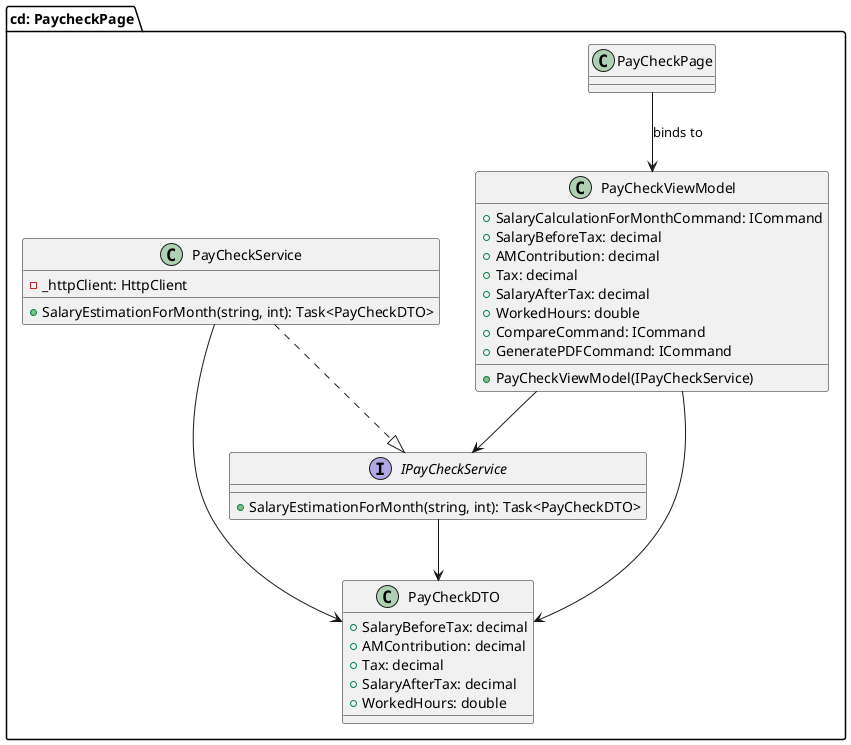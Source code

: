 @startuml
package "cd: PaycheckPage" {


' UI Layer
class PayCheckPage {
}

' ViewModel
class PayCheckViewModel {
    +PayCheckViewModel(IPayCheckService)
    +SalaryCalculationForMonthCommand: ICommand
    +SalaryBeforeTax: decimal
    +AMContribution: decimal
    +Tax: decimal
    +SalaryAfterTax: decimal
    +WorkedHours: double
    + CompareCommand: ICommand
    + GeneratePDFCommand: ICommand
}

' Service Interface
interface IPayCheckService {
    +SalaryEstimationForMonth(string, int): Task<PayCheckDTO>
}

' Service Implementation
class PayCheckService {
    -_httpClient: HttpClient
    +SalaryEstimationForMonth(string, int): Task<PayCheckDTO>
}

' DTO
class PayCheckDTO {
    +SalaryBeforeTax: decimal
    +AMContribution: decimal
    +Tax: decimal
    +SalaryAfterTax: decimal
    +WorkedHours: double
}

' Relationships
PayCheckPage --> PayCheckViewModel : binds to
PayCheckViewModel --> IPayCheckService
PayCheckService ..|> IPayCheckService
PayCheckService --> PayCheckDTO
PayCheckViewModel --> PayCheckDTO
IPayCheckService --> PayCheckDTO

@enduml
}
